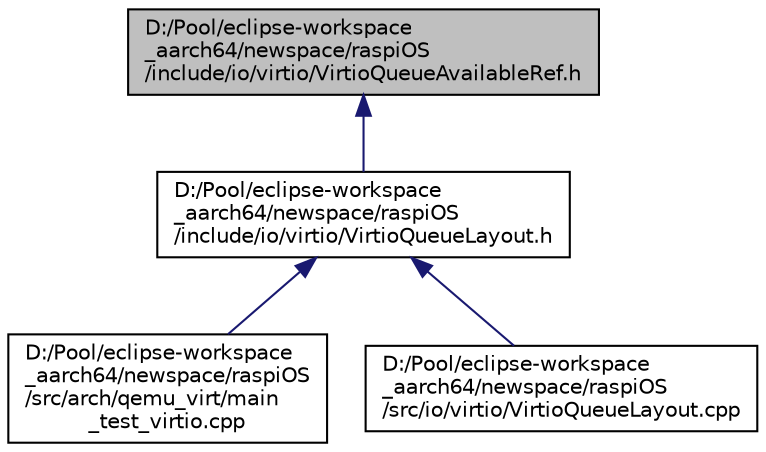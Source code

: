 digraph "D:/Pool/eclipse-workspace_aarch64/newspace/raspiOS/include/io/virtio/VirtioQueueAvailableRef.h"
{
  edge [fontname="Helvetica",fontsize="10",labelfontname="Helvetica",labelfontsize="10"];
  node [fontname="Helvetica",fontsize="10",shape=record];
  Node2021 [label="D:/Pool/eclipse-workspace\l_aarch64/newspace/raspiOS\l/include/io/virtio/VirtioQueueAvailableRef.h",height=0.2,width=0.4,color="black", fillcolor="grey75", style="filled", fontcolor="black"];
  Node2021 -> Node2022 [dir="back",color="midnightblue",fontsize="10",style="solid",fontname="Helvetica"];
  Node2022 [label="D:/Pool/eclipse-workspace\l_aarch64/newspace/raspiOS\l/include/io/virtio/VirtioQueueLayout.h",height=0.2,width=0.4,color="black", fillcolor="white", style="filled",URL="$dc/d78/_virtio_queue_layout_8h.html"];
  Node2022 -> Node2023 [dir="back",color="midnightblue",fontsize="10",style="solid",fontname="Helvetica"];
  Node2023 [label="D:/Pool/eclipse-workspace\l_aarch64/newspace/raspiOS\l/src/arch/qemu_virt/main\l_test_virtio.cpp",height=0.2,width=0.4,color="black", fillcolor="white", style="filled",URL="$d0/d67/main__test__virtio_8cpp.html"];
  Node2022 -> Node2024 [dir="back",color="midnightblue",fontsize="10",style="solid",fontname="Helvetica"];
  Node2024 [label="D:/Pool/eclipse-workspace\l_aarch64/newspace/raspiOS\l/src/io/virtio/VirtioQueueLayout.cpp",height=0.2,width=0.4,color="black", fillcolor="white", style="filled",URL="$d0/d68/_virtio_queue_layout_8cpp.html"];
}
